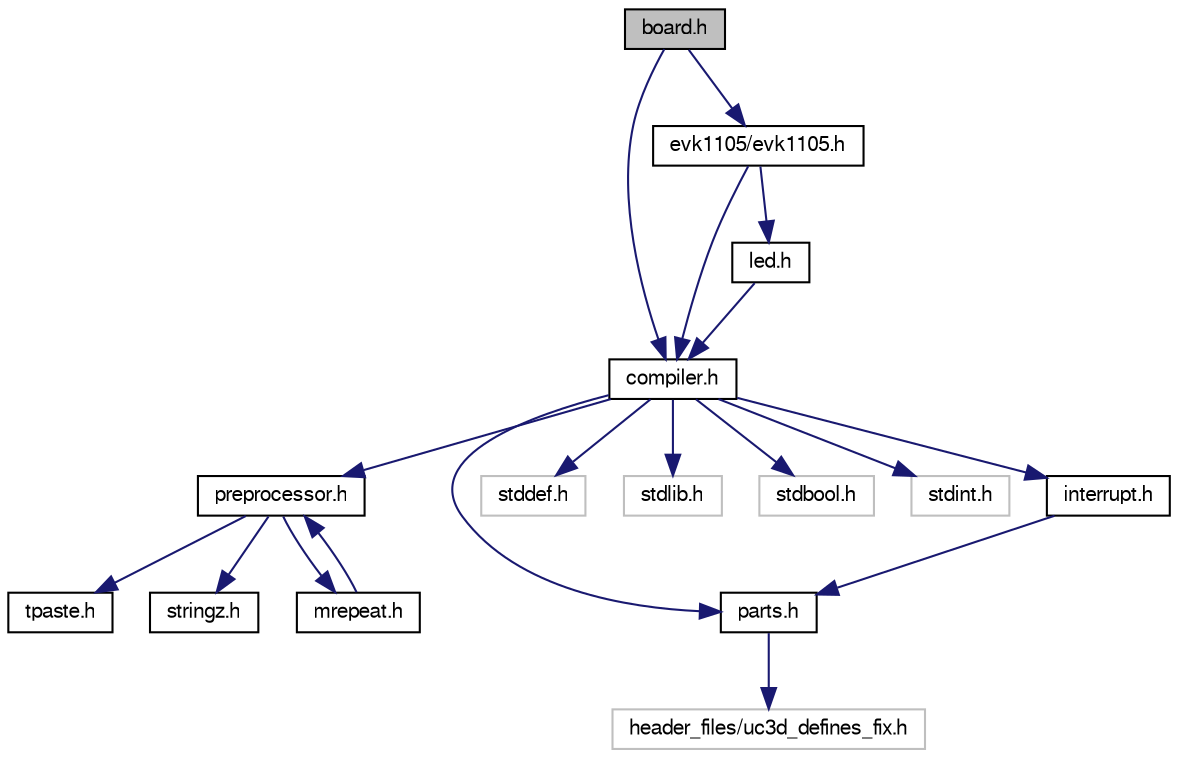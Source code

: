 digraph G
{
  edge [fontname="FreeSans",fontsize="10",labelfontname="FreeSans",labelfontsize="10"];
  node [fontname="FreeSans",fontsize="10",shape=record];
  Node1 [label="board.h",height=0.2,width=0.4,color="black", fillcolor="grey75", style="filled" fontcolor="black"];
  Node1 -> Node2 [color="midnightblue",fontsize="10",style="solid",fontname="FreeSans"];
  Node2 [label="compiler.h",height=0.2,width=0.4,color="black", fillcolor="white", style="filled",URL="$compiler_8h.html",tooltip="Commonly used includes, types and macros."];
  Node2 -> Node3 [color="midnightblue",fontsize="10",style="solid",fontname="FreeSans"];
  Node3 [label="preprocessor.h",height=0.2,width=0.4,color="black", fillcolor="white", style="filled",URL="$preprocessor_8h.html",tooltip="Preprocessor utils."];
  Node3 -> Node4 [color="midnightblue",fontsize="10",style="solid",fontname="FreeSans"];
  Node4 [label="tpaste.h",height=0.2,width=0.4,color="black", fillcolor="white", style="filled",URL="$tpaste_8h.html",tooltip="Preprocessor token pasting utils."];
  Node3 -> Node5 [color="midnightblue",fontsize="10",style="solid",fontname="FreeSans"];
  Node5 [label="stringz.h",height=0.2,width=0.4,color="black", fillcolor="white", style="filled",URL="$stringz_8h.html",tooltip="Preprocessor stringizing utils."];
  Node3 -> Node6 [color="midnightblue",fontsize="10",style="solid",fontname="FreeSans"];
  Node6 [label="mrepeat.h",height=0.2,width=0.4,color="black", fillcolor="white", style="filled",URL="$mrepeat_8h.html",tooltip="Preprocessor macro repeating utils."];
  Node6 -> Node3 [color="midnightblue",fontsize="10",style="solid",fontname="FreeSans"];
  Node2 -> Node7 [color="midnightblue",fontsize="10",style="solid",fontname="FreeSans"];
  Node7 [label="parts.h",height=0.2,width=0.4,color="black", fillcolor="white", style="filled",URL="$parts_8h.html",tooltip="Arch file for AVR32."];
  Node7 -> Node8 [color="midnightblue",fontsize="10",style="solid",fontname="FreeSans"];
  Node8 [label="header_files/uc3d_defines_fix.h",height=0.2,width=0.4,color="grey75", fillcolor="white", style="filled"];
  Node2 -> Node9 [color="midnightblue",fontsize="10",style="solid",fontname="FreeSans"];
  Node9 [label="stddef.h",height=0.2,width=0.4,color="grey75", fillcolor="white", style="filled"];
  Node2 -> Node10 [color="midnightblue",fontsize="10",style="solid",fontname="FreeSans"];
  Node10 [label="stdlib.h",height=0.2,width=0.4,color="grey75", fillcolor="white", style="filled"];
  Node2 -> Node11 [color="midnightblue",fontsize="10",style="solid",fontname="FreeSans"];
  Node11 [label="stdbool.h",height=0.2,width=0.4,color="grey75", fillcolor="white", style="filled"];
  Node2 -> Node12 [color="midnightblue",fontsize="10",style="solid",fontname="FreeSans"];
  Node12 [label="stdint.h",height=0.2,width=0.4,color="grey75", fillcolor="white", style="filled"];
  Node2 -> Node13 [color="midnightblue",fontsize="10",style="solid",fontname="FreeSans"];
  Node13 [label="interrupt.h",height=0.2,width=0.4,color="black", fillcolor="white", style="filled",URL="$interrupt_8h.html",tooltip="Global interrupt management for 8- and 32-bit AVR."];
  Node13 -> Node7 [color="midnightblue",fontsize="10",style="solid",fontname="FreeSans"];
  Node1 -> Node14 [color="midnightblue",fontsize="10",style="solid",fontname="FreeSans"];
  Node14 [label="evk1105/evk1105.h",height=0.2,width=0.4,color="black", fillcolor="white", style="filled",URL="$evk1105_8h.html",tooltip="AT32UC3A EVK1105 board header file."];
  Node14 -> Node2 [color="midnightblue",fontsize="10",style="solid",fontname="FreeSans"];
  Node14 -> Node15 [color="midnightblue",fontsize="10",style="solid",fontname="FreeSans"];
  Node15 [label="led.h",height=0.2,width=0.4,color="black", fillcolor="white", style="filled",URL="$led_8h.html",tooltip="AT32UC3A EVK1105 board LEDs support package."];
  Node15 -> Node2 [color="midnightblue",fontsize="10",style="solid",fontname="FreeSans"];
}
